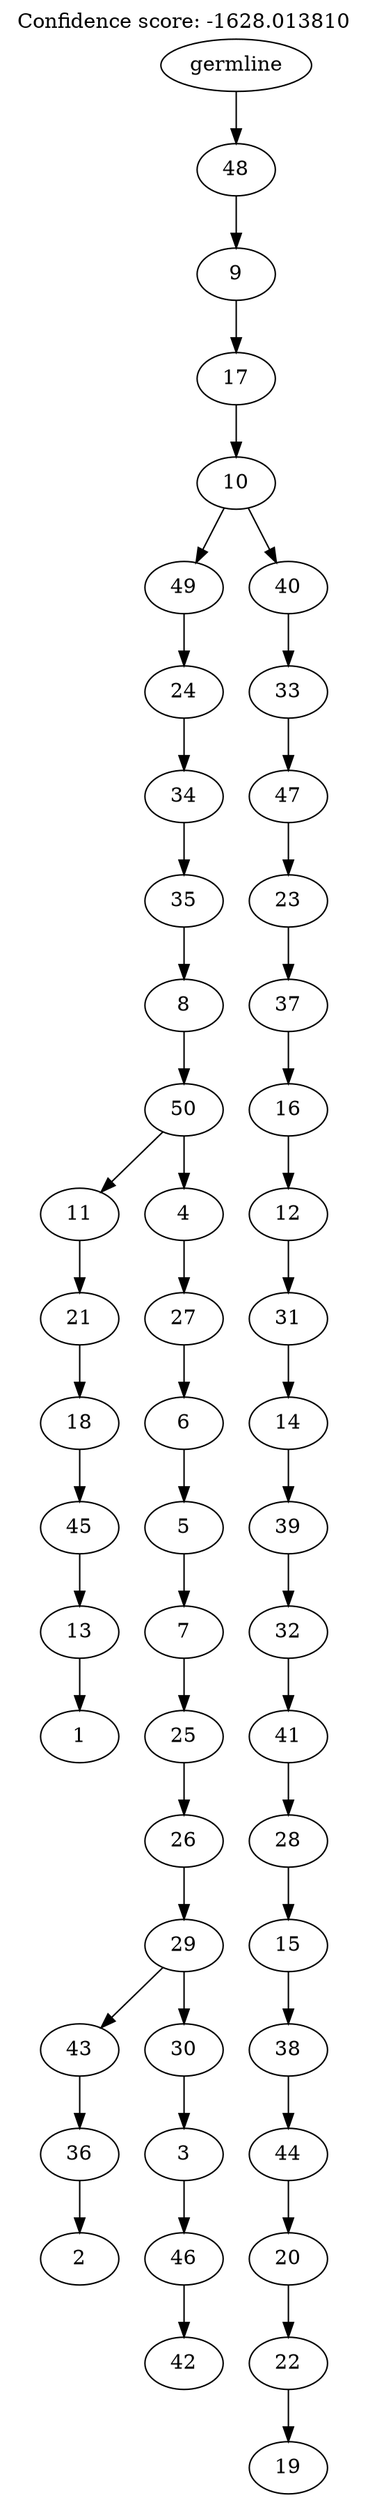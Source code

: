 digraph g {
	"49" -> "50";
	"50" [label="1"];
	"48" -> "49";
	"49" [label="13"];
	"47" -> "48";
	"48" [label="45"];
	"46" -> "47";
	"47" [label="18"];
	"45" -> "46";
	"46" [label="21"];
	"43" -> "44";
	"44" [label="2"];
	"42" -> "43";
	"43" [label="36"];
	"40" -> "41";
	"41" [label="42"];
	"39" -> "40";
	"40" [label="46"];
	"38" -> "39";
	"39" [label="3"];
	"37" -> "38";
	"38" [label="30"];
	"37" -> "42";
	"42" [label="43"];
	"36" -> "37";
	"37" [label="29"];
	"35" -> "36";
	"36" [label="26"];
	"34" -> "35";
	"35" [label="25"];
	"33" -> "34";
	"34" [label="7"];
	"32" -> "33";
	"33" [label="5"];
	"31" -> "32";
	"32" [label="6"];
	"30" -> "31";
	"31" [label="27"];
	"29" -> "30";
	"30" [label="4"];
	"29" -> "45";
	"45" [label="11"];
	"28" -> "29";
	"29" [label="50"];
	"27" -> "28";
	"28" [label="8"];
	"26" -> "27";
	"27" [label="35"];
	"25" -> "26";
	"26" [label="34"];
	"24" -> "25";
	"25" [label="24"];
	"22" -> "23";
	"23" [label="19"];
	"21" -> "22";
	"22" [label="22"];
	"20" -> "21";
	"21" [label="20"];
	"19" -> "20";
	"20" [label="44"];
	"18" -> "19";
	"19" [label="38"];
	"17" -> "18";
	"18" [label="15"];
	"16" -> "17";
	"17" [label="28"];
	"15" -> "16";
	"16" [label="41"];
	"14" -> "15";
	"15" [label="32"];
	"13" -> "14";
	"14" [label="39"];
	"12" -> "13";
	"13" [label="14"];
	"11" -> "12";
	"12" [label="31"];
	"10" -> "11";
	"11" [label="12"];
	"9" -> "10";
	"10" [label="16"];
	"8" -> "9";
	"9" [label="37"];
	"7" -> "8";
	"8" [label="23"];
	"6" -> "7";
	"7" [label="47"];
	"5" -> "6";
	"6" [label="33"];
	"4" -> "5";
	"5" [label="40"];
	"4" -> "24";
	"24" [label="49"];
	"3" -> "4";
	"4" [label="10"];
	"2" -> "3";
	"3" [label="17"];
	"1" -> "2";
	"2" [label="9"];
	"0" -> "1";
	"1" [label="48"];
	"0" [label="germline"];
	labelloc="t";
	label="Confidence score: -1628.013810";
}

